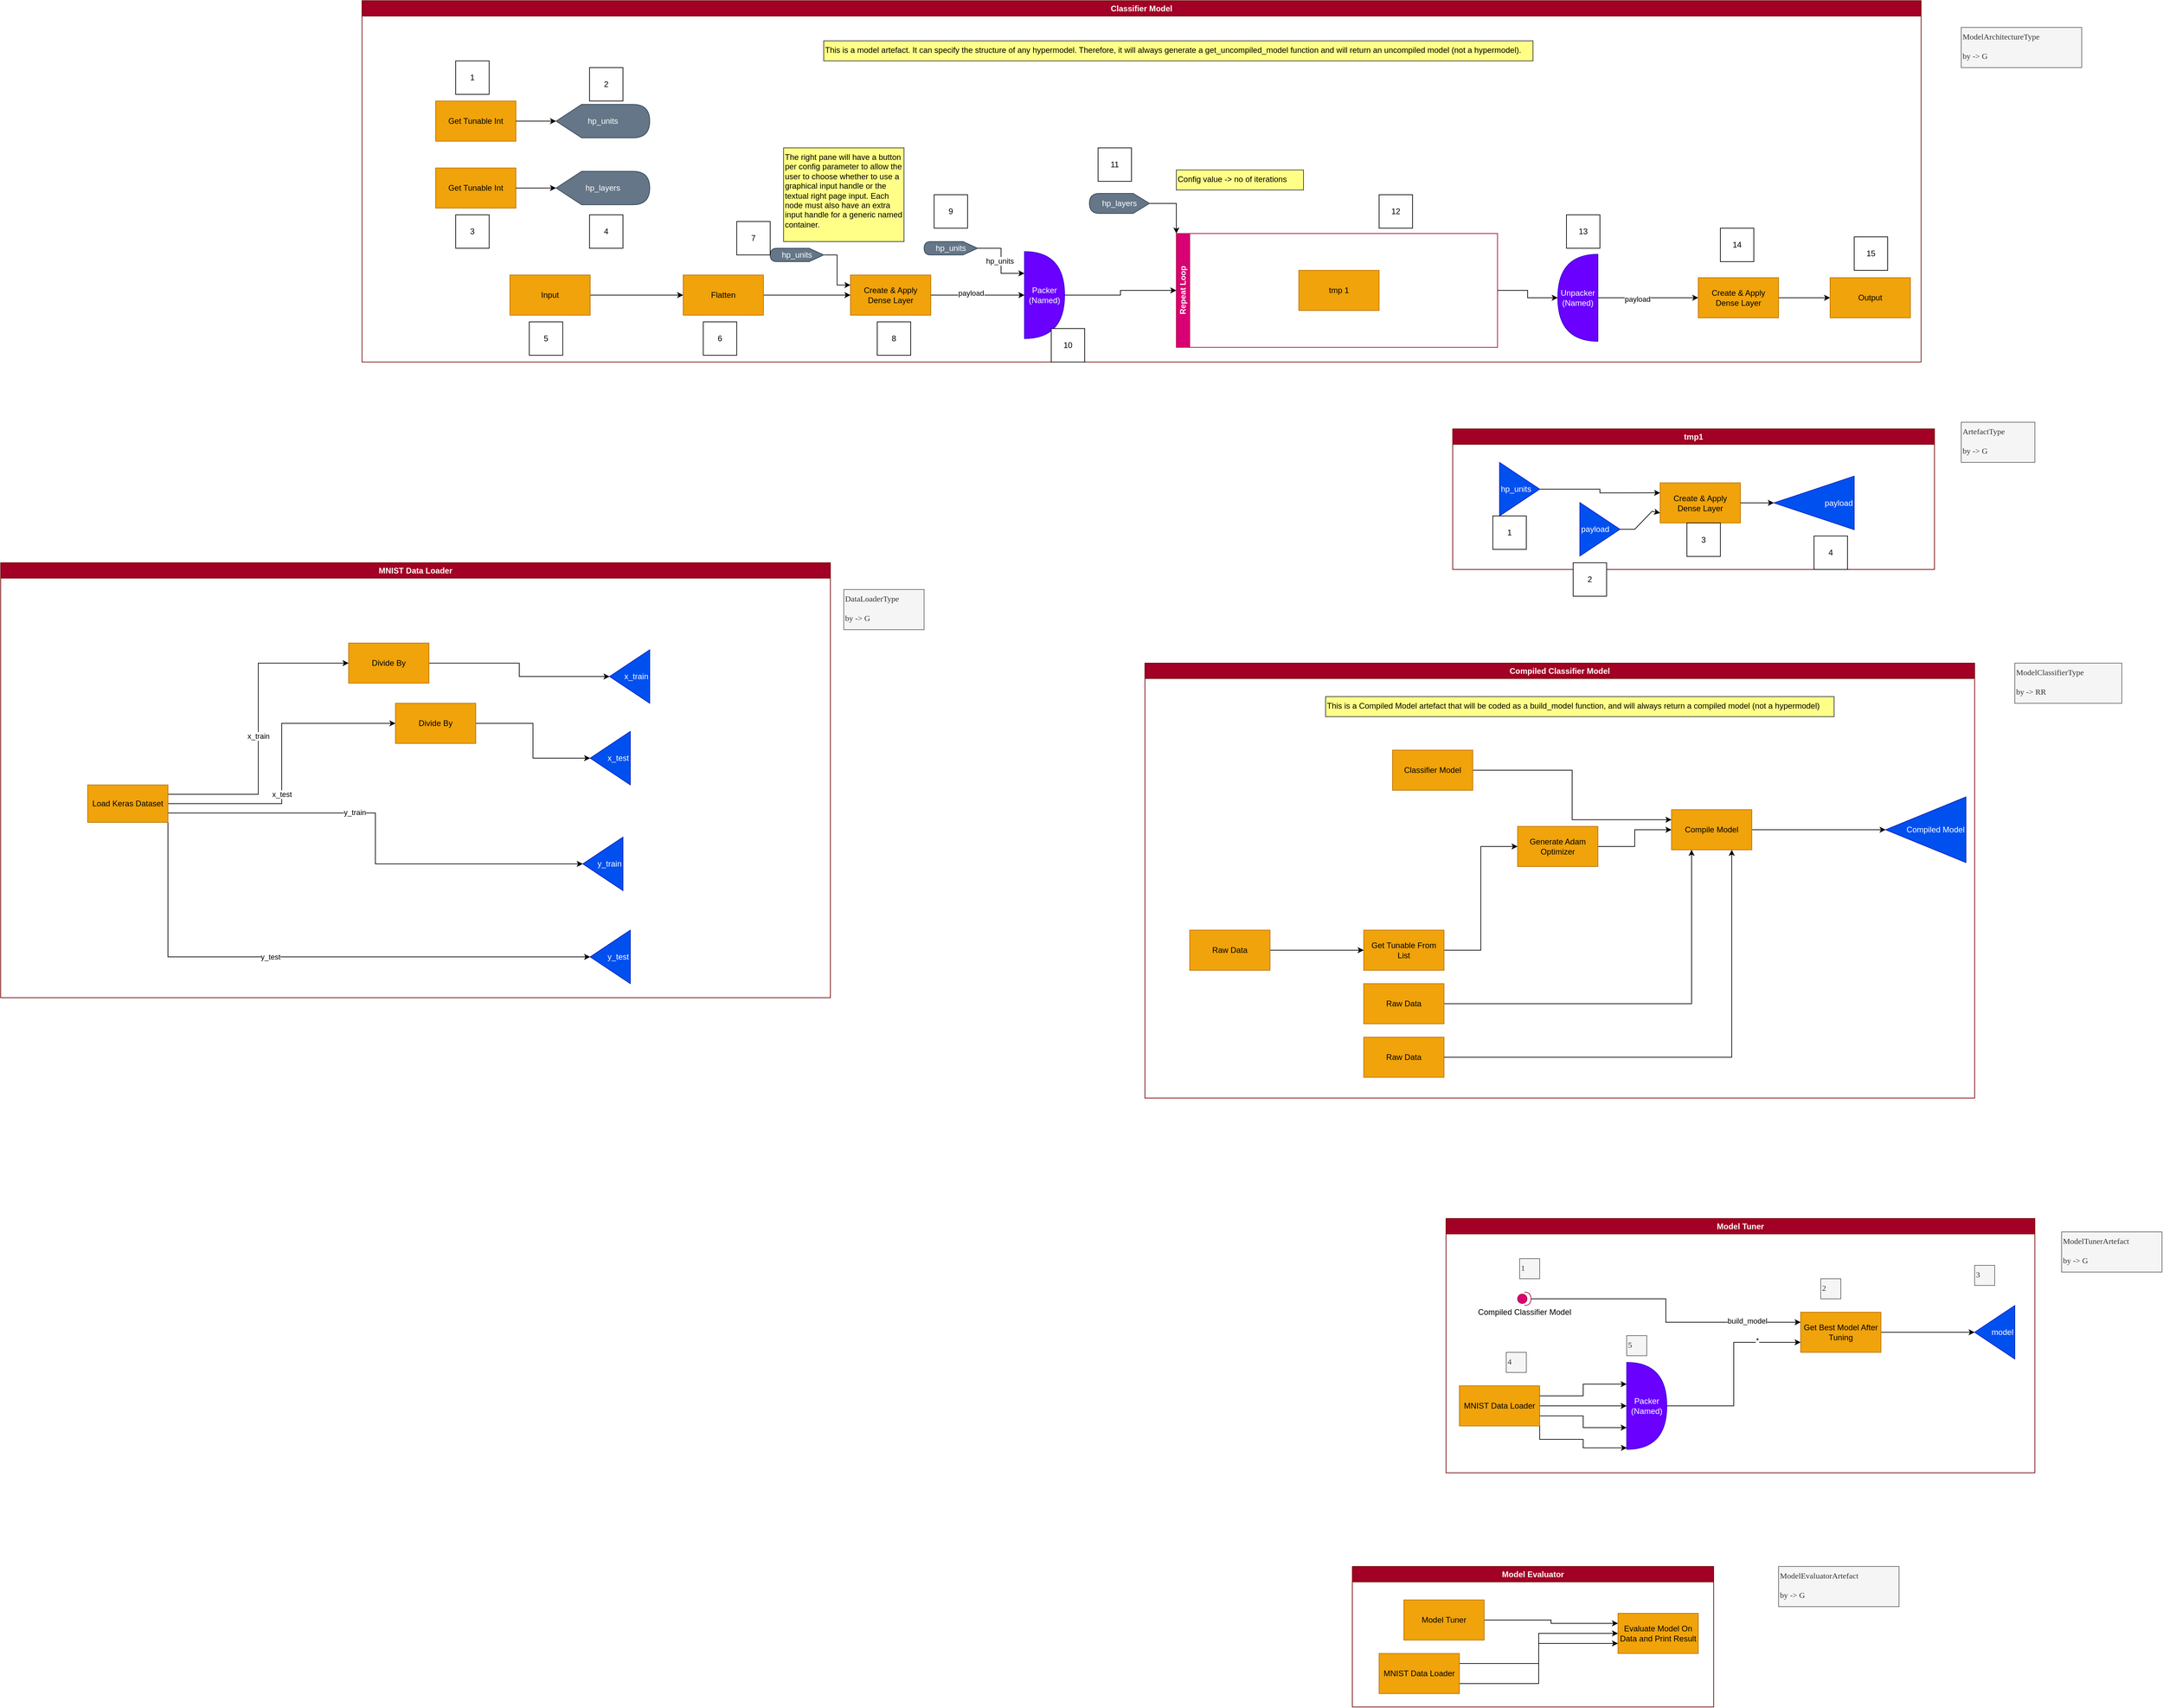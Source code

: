 <mxfile version="24.2.1" type="device">
  <diagram name="Page-1" id="CMNAbyIfZospv8cuNg1a">
    <mxGraphModel dx="2180" dy="1168" grid="1" gridSize="10" guides="1" tooltips="1" connect="1" arrows="1" fold="1" page="0" pageScale="1" pageWidth="850" pageHeight="1100" math="0" shadow="0">
      <root>
        <mxCell id="0" />
        <mxCell id="1" parent="0" />
        <mxCell id="aQniBjz_ST8hZNO2w5Fb-13" style="edgeStyle=orthogonalEdgeStyle;rounded=0;orthogonalLoop=1;jettySize=auto;html=1;exitX=1;exitY=0.5;exitDx=0;exitDy=0;entryX=0;entryY=0.5;entryDx=0;entryDy=0;" parent="1" source="aQniBjz_ST8hZNO2w5Fb-1" target="aQniBjz_ST8hZNO2w5Fb-4" edge="1">
          <mxGeometry relative="1" as="geometry" />
        </mxCell>
        <mxCell id="aQniBjz_ST8hZNO2w5Fb-1" value="Flatten" style="rounded=0;whiteSpace=wrap;html=1;fillColor=#f0a30a;fontColor=#000000;strokeColor=#BD7000;" parent="1" vertex="1">
          <mxGeometry x="30" y="200" width="120" height="60" as="geometry" />
        </mxCell>
        <mxCell id="aQniBjz_ST8hZNO2w5Fb-3" style="edgeStyle=orthogonalEdgeStyle;rounded=0;orthogonalLoop=1;jettySize=auto;html=1;exitX=1;exitY=0.5;exitDx=0;exitDy=0;entryX=0;entryY=0.5;entryDx=0;entryDy=0;" parent="1" source="E_g5zq5oNLUjieLQP0NN-1" target="aQniBjz_ST8hZNO2w5Fb-1" edge="1">
          <mxGeometry relative="1" as="geometry">
            <mxPoint x="-110" y="230" as="sourcePoint" />
          </mxGeometry>
        </mxCell>
        <mxCell id="aQniBjz_ST8hZNO2w5Fb-4" value="Create &amp;amp; Apply Dense Layer" style="rounded=0;whiteSpace=wrap;html=1;fillColor=#f0a30a;fontColor=#000000;strokeColor=#BD7000;" parent="1" vertex="1">
          <mxGeometry x="280" y="200" width="120" height="60" as="geometry" />
        </mxCell>
        <mxCell id="aQniBjz_ST8hZNO2w5Fb-6" value="Get Tunable Int" style="rounded=0;whiteSpace=wrap;html=1;fillColor=#f0a30a;fontColor=#000000;strokeColor=#BD7000;" parent="1" vertex="1">
          <mxGeometry x="-340" y="-60" width="120" height="60" as="geometry" />
        </mxCell>
        <mxCell id="aQniBjz_ST8hZNO2w5Fb-7" value="Get Tunable Int" style="rounded=0;whiteSpace=wrap;html=1;fillColor=#f0a30a;fontColor=#000000;strokeColor=#BD7000;" parent="1" vertex="1">
          <mxGeometry x="-340" y="40" width="120" height="60" as="geometry" />
        </mxCell>
        <mxCell id="aQniBjz_ST8hZNO2w5Fb-8" value="hp_units" style="shape=display;whiteSpace=wrap;html=1;fillColor=#647687;strokeColor=#314354;fontColor=#ffffff;size=0.273;" parent="1" vertex="1">
          <mxGeometry x="-160" y="-55" width="140" height="50" as="geometry" />
        </mxCell>
        <mxCell id="aQniBjz_ST8hZNO2w5Fb-9" value="hp_layers" style="shape=display;whiteSpace=wrap;html=1;fillColor=#647687;strokeColor=#314354;fontColor=#ffffff;size=0.273;" parent="1" vertex="1">
          <mxGeometry x="-160" y="45" width="140" height="50" as="geometry" />
        </mxCell>
        <mxCell id="aQniBjz_ST8hZNO2w5Fb-10" style="edgeStyle=orthogonalEdgeStyle;rounded=0;orthogonalLoop=1;jettySize=auto;html=1;exitX=1;exitY=0.5;exitDx=0;exitDy=0;entryX=0;entryY=0.5;entryDx=0;entryDy=0;entryPerimeter=0;" parent="1" source="aQniBjz_ST8hZNO2w5Fb-6" target="aQniBjz_ST8hZNO2w5Fb-8" edge="1">
          <mxGeometry relative="1" as="geometry" />
        </mxCell>
        <mxCell id="aQniBjz_ST8hZNO2w5Fb-11" style="edgeStyle=orthogonalEdgeStyle;rounded=0;orthogonalLoop=1;jettySize=auto;html=1;exitX=1;exitY=0.5;exitDx=0;exitDy=0;entryX=0;entryY=0.5;entryDx=0;entryDy=0;entryPerimeter=0;" parent="1" source="aQniBjz_ST8hZNO2w5Fb-7" target="aQniBjz_ST8hZNO2w5Fb-9" edge="1">
          <mxGeometry relative="1" as="geometry" />
        </mxCell>
        <mxCell id="aQniBjz_ST8hZNO2w5Fb-30" style="edgeStyle=orthogonalEdgeStyle;rounded=0;orthogonalLoop=1;jettySize=auto;html=1;exitX=0;exitY=0.5;exitDx=0;exitDy=0;exitPerimeter=0;entryX=0;entryY=0.25;entryDx=0;entryDy=0;" parent="1" source="aQniBjz_ST8hZNO2w5Fb-23" target="aQniBjz_ST8hZNO2w5Fb-4" edge="1">
          <mxGeometry relative="1" as="geometry" />
        </mxCell>
        <mxCell id="aQniBjz_ST8hZNO2w5Fb-23" value="hp_units" style="shape=display;whiteSpace=wrap;html=1;fillColor=#647687;strokeColor=#314354;fontColor=#ffffff;size=0.273;direction=west;" parent="1" vertex="1">
          <mxGeometry x="160" y="160" width="80" height="20" as="geometry" />
        </mxCell>
        <mxCell id="aQniBjz_ST8hZNO2w5Fb-33" value="Repeat Loop" style="swimlane;html=1;startSize=20;horizontal=0;childLayout=flowLayout;flowOrientation=west;resizable=1;interRankCellSpacing=50;containerType=tree;fontSize=12;container=1;autosize=0;fillColor=#d80073;fontColor=#ffffff;strokeColor=#A50040;" parent="1" vertex="1">
          <mxGeometry x="767" y="138" width="480" height="170" as="geometry" />
        </mxCell>
        <mxCell id="aQniBjz_ST8hZNO2w5Fb-35" style="edgeStyle=orthogonalEdgeStyle;rounded=0;orthogonalLoop=1;jettySize=auto;html=1;exitX=0;exitY=0.5;exitDx=0;exitDy=0;exitPerimeter=0;entryX=0;entryY=0;entryDx=0;entryDy=0;" parent="1" source="aQniBjz_ST8hZNO2w5Fb-34" target="aQniBjz_ST8hZNO2w5Fb-33" edge="1">
          <mxGeometry relative="1" as="geometry" />
        </mxCell>
        <mxCell id="aQniBjz_ST8hZNO2w5Fb-34" value="hp_layers" style="shape=display;whiteSpace=wrap;html=1;fillColor=#647687;strokeColor=#314354;fontColor=#ffffff;size=0.273;direction=west;" parent="1" vertex="1">
          <mxGeometry x="637" y="78" width="90" height="30" as="geometry" />
        </mxCell>
        <mxCell id="aQniBjz_ST8hZNO2w5Fb-40" style="edgeStyle=orthogonalEdgeStyle;rounded=0;orthogonalLoop=1;jettySize=auto;html=1;exitX=1;exitY=0.5;exitDx=0;exitDy=0;exitPerimeter=0;entryX=0;entryY=0.5;entryDx=0;entryDy=0;" parent="1" source="aQniBjz_ST8hZNO2w5Fb-39" target="aQniBjz_ST8hZNO2w5Fb-33" edge="1">
          <mxGeometry relative="1" as="geometry" />
        </mxCell>
        <mxCell id="aQniBjz_ST8hZNO2w5Fb-39" value="Packer&lt;br&gt;(Named)" style="shape=or;whiteSpace=wrap;html=1;fillColor=#6a00ff;fontColor=#ffffff;strokeColor=#3700CC;" parent="1" vertex="1">
          <mxGeometry x="540" y="165" width="60" height="130" as="geometry" />
        </mxCell>
        <mxCell id="aQniBjz_ST8hZNO2w5Fb-41" style="edgeStyle=orthogonalEdgeStyle;rounded=0;orthogonalLoop=1;jettySize=auto;html=1;exitX=1;exitY=0.5;exitDx=0;exitDy=0;entryX=0;entryY=0.5;entryDx=0;entryDy=0;entryPerimeter=0;" parent="1" source="aQniBjz_ST8hZNO2w5Fb-4" target="aQniBjz_ST8hZNO2w5Fb-39" edge="1">
          <mxGeometry relative="1" as="geometry" />
        </mxCell>
        <mxCell id="aQniBjz_ST8hZNO2w5Fb-42" value="payload" style="edgeLabel;html=1;align=center;verticalAlign=middle;resizable=0;points=[];" parent="aQniBjz_ST8hZNO2w5Fb-41" vertex="1" connectable="0">
          <mxGeometry x="-0.149" y="3" relative="1" as="geometry">
            <mxPoint as="offset" />
          </mxGeometry>
        </mxCell>
        <mxCell id="aQniBjz_ST8hZNO2w5Fb-52" style="edgeStyle=orthogonalEdgeStyle;rounded=0;orthogonalLoop=1;jettySize=auto;html=1;exitX=0;exitY=0.5;exitDx=0;exitDy=0;exitPerimeter=0;entryX=0;entryY=0.5;entryDx=0;entryDy=0;" parent="1" source="aQniBjz_ST8hZNO2w5Fb-50" target="aQniBjz_ST8hZNO2w5Fb-57" edge="1">
          <mxGeometry relative="1" as="geometry">
            <mxPoint x="1517" y="233.909" as="targetPoint" />
          </mxGeometry>
        </mxCell>
        <mxCell id="aQniBjz_ST8hZNO2w5Fb-53" value="payload" style="edgeLabel;html=1;align=center;verticalAlign=middle;resizable=0;points=[];" parent="aQniBjz_ST8hZNO2w5Fb-52" vertex="1" connectable="0">
          <mxGeometry x="-0.216" y="-2" relative="1" as="geometry">
            <mxPoint as="offset" />
          </mxGeometry>
        </mxCell>
        <mxCell id="aQniBjz_ST8hZNO2w5Fb-50" value="Unpacker&lt;br&gt;(Named)" style="shape=or;whiteSpace=wrap;html=1;fillColor=#6a00ff;fontColor=#ffffff;strokeColor=#3700CC;direction=west;" parent="1" vertex="1">
          <mxGeometry x="1337" y="169" width="60" height="130" as="geometry" />
        </mxCell>
        <mxCell id="aQniBjz_ST8hZNO2w5Fb-51" style="edgeStyle=orthogonalEdgeStyle;rounded=0;orthogonalLoop=1;jettySize=auto;html=1;exitX=1;exitY=0.5;exitDx=0;exitDy=0;entryX=1;entryY=0.5;entryDx=0;entryDy=0;entryPerimeter=0;" parent="1" source="aQniBjz_ST8hZNO2w5Fb-33" target="aQniBjz_ST8hZNO2w5Fb-50" edge="1">
          <mxGeometry relative="1" as="geometry" />
        </mxCell>
        <mxCell id="aQniBjz_ST8hZNO2w5Fb-54" value="Config value -&amp;gt; no of iterations" style="text;html=1;strokeColor=#36393d;fillColor=#ffff88;align=left;verticalAlign=top;whiteSpace=wrap;rounded=0;fixedWidth=0;autosize=1;" parent="1" vertex="1">
          <mxGeometry x="767" y="43" width="190" height="30" as="geometry" />
        </mxCell>
        <mxCell id="aQniBjz_ST8hZNO2w5Fb-59" style="edgeStyle=orthogonalEdgeStyle;rounded=0;orthogonalLoop=1;jettySize=auto;html=1;exitX=1;exitY=0.5;exitDx=0;exitDy=0;entryX=0;entryY=0.5;entryDx=0;entryDy=0;" parent="1" source="aQniBjz_ST8hZNO2w5Fb-57" target="E_g5zq5oNLUjieLQP0NN-4" edge="1">
          <mxGeometry relative="1" as="geometry">
            <mxPoint x="1737" y="234" as="targetPoint" />
          </mxGeometry>
        </mxCell>
        <mxCell id="aQniBjz_ST8hZNO2w5Fb-57" value="Create &amp;amp; Apply Dense Layer" style="rounded=0;whiteSpace=wrap;html=1;fillColor=#f0a30a;fontColor=#000000;strokeColor=#BD7000;" parent="1" vertex="1">
          <mxGeometry x="1547" y="204" width="120" height="60" as="geometry" />
        </mxCell>
        <mxCell id="aQniBjz_ST8hZNO2w5Fb-81" style="edgeStyle=orthogonalEdgeStyle;rounded=0;orthogonalLoop=1;jettySize=auto;html=1;exitX=1;exitY=0.5;exitDx=0;exitDy=0;entryX=1;entryY=0.5;entryDx=0;entryDy=0;" parent="1" source="aQniBjz_ST8hZNO2w5Fb-68" target="aQniBjz_ST8hZNO2w5Fb-83" edge="1">
          <mxGeometry relative="1" as="geometry">
            <mxPoint x="1767" y="1029.286" as="targetPoint" />
          </mxGeometry>
        </mxCell>
        <mxCell id="aQniBjz_ST8hZNO2w5Fb-68" value="Compile Model" style="rounded=0;whiteSpace=wrap;html=1;fillColor=#f0a30a;fontColor=#000000;strokeColor=#BD7000;" parent="1" vertex="1">
          <mxGeometry x="1507" y="999" width="120" height="60" as="geometry" />
        </mxCell>
        <mxCell id="aQniBjz_ST8hZNO2w5Fb-71" style="edgeStyle=orthogonalEdgeStyle;rounded=0;orthogonalLoop=1;jettySize=auto;html=1;exitX=1;exitY=0.5;exitDx=0;exitDy=0;entryX=0;entryY=0.5;entryDx=0;entryDy=0;" parent="1" source="aQniBjz_ST8hZNO2w5Fb-70" target="aQniBjz_ST8hZNO2w5Fb-68" edge="1">
          <mxGeometry relative="1" as="geometry" />
        </mxCell>
        <mxCell id="aQniBjz_ST8hZNO2w5Fb-70" value="Generate Adam Optimizer" style="rounded=0;whiteSpace=wrap;html=1;fillColor=#f0a30a;fontColor=#000000;strokeColor=#BD7000;" parent="1" vertex="1">
          <mxGeometry x="1277" y="1024" width="120" height="60" as="geometry" />
        </mxCell>
        <mxCell id="aQniBjz_ST8hZNO2w5Fb-75" style="edgeStyle=orthogonalEdgeStyle;rounded=0;orthogonalLoop=1;jettySize=auto;html=1;exitX=1;exitY=0.5;exitDx=0;exitDy=0;entryX=0;entryY=0.5;entryDx=0;entryDy=0;" parent="1" source="aQniBjz_ST8hZNO2w5Fb-72" target="aQniBjz_ST8hZNO2w5Fb-70" edge="1">
          <mxGeometry relative="1" as="geometry" />
        </mxCell>
        <mxCell id="aQniBjz_ST8hZNO2w5Fb-72" value="Get Tunable From List" style="rounded=0;whiteSpace=wrap;html=1;fillColor=#f0a30a;fontColor=#000000;strokeColor=#BD7000;" parent="1" vertex="1">
          <mxGeometry x="1047" y="1179" width="120" height="60" as="geometry" />
        </mxCell>
        <mxCell id="aQniBjz_ST8hZNO2w5Fb-73" style="edgeStyle=orthogonalEdgeStyle;rounded=0;orthogonalLoop=1;jettySize=auto;html=1;exitX=1;exitY=0.5;exitDx=0;exitDy=0;entryX=0;entryY=0.5;entryDx=0;entryDy=0;" parent="1" source="aQniBjz_ST8hZNO2w5Fb-74" target="aQniBjz_ST8hZNO2w5Fb-72" edge="1">
          <mxGeometry relative="1" as="geometry" />
        </mxCell>
        <mxCell id="aQniBjz_ST8hZNO2w5Fb-74" value="Raw Data" style="rounded=0;whiteSpace=wrap;html=1;fillColor=#f0a30a;fontColor=#000000;strokeColor=#BD7000;" parent="1" vertex="1">
          <mxGeometry x="787" y="1179" width="120" height="60" as="geometry" />
        </mxCell>
        <mxCell id="aQniBjz_ST8hZNO2w5Fb-77" value="Raw Data" style="rounded=0;whiteSpace=wrap;html=1;fillColor=#f0a30a;fontColor=#000000;strokeColor=#BD7000;" parent="1" vertex="1">
          <mxGeometry x="1047" y="1339" width="120" height="60" as="geometry" />
        </mxCell>
        <mxCell id="aQniBjz_ST8hZNO2w5Fb-79" style="edgeStyle=orthogonalEdgeStyle;rounded=0;orthogonalLoop=1;jettySize=auto;html=1;exitX=1;exitY=0.5;exitDx=0;exitDy=0;entryX=0.25;entryY=1;entryDx=0;entryDy=0;" parent="1" source="aQniBjz_ST8hZNO2w5Fb-78" target="aQniBjz_ST8hZNO2w5Fb-68" edge="1">
          <mxGeometry relative="1" as="geometry" />
        </mxCell>
        <mxCell id="aQniBjz_ST8hZNO2w5Fb-78" value="Raw Data" style="rounded=0;whiteSpace=wrap;html=1;fillColor=#f0a30a;fontColor=#000000;strokeColor=#BD7000;" parent="1" vertex="1">
          <mxGeometry x="1047" y="1259" width="120" height="60" as="geometry" />
        </mxCell>
        <mxCell id="aQniBjz_ST8hZNO2w5Fb-80" style="edgeStyle=orthogonalEdgeStyle;rounded=0;orthogonalLoop=1;jettySize=auto;html=1;exitX=1;exitY=0.5;exitDx=0;exitDy=0;entryX=0.75;entryY=1;entryDx=0;entryDy=0;" parent="1" source="aQniBjz_ST8hZNO2w5Fb-77" target="aQniBjz_ST8hZNO2w5Fb-68" edge="1">
          <mxGeometry relative="1" as="geometry" />
        </mxCell>
        <mxCell id="aQniBjz_ST8hZNO2w5Fb-83" value="Compiled Model" style="triangle;whiteSpace=wrap;html=1;direction=west;align=right;fillColor=#0050ef;fontColor=#ffffff;strokeColor=#001DBC;" parent="1" vertex="1">
          <mxGeometry x="1827" y="980" width="120" height="98" as="geometry" />
        </mxCell>
        <mxCell id="aQniBjz_ST8hZNO2w5Fb-84" value="This is a model artefact. It can specify the structure of any hypermodel. Therefore, it will always generate a get_uncompiled_model function and will return an uncompiled model (not a hypermodel)." style="text;html=1;strokeColor=#36393d;fillColor=#ffff88;align=left;verticalAlign=top;whiteSpace=wrap;rounded=0;fixedWidth=0;autosize=1;" parent="1" vertex="1">
          <mxGeometry x="240" y="-150" width="1060" height="30" as="geometry" />
        </mxCell>
        <mxCell id="aQniBjz_ST8hZNO2w5Fb-86" value="Classifier Model" style="swimlane;whiteSpace=wrap;html=1;fillColor=#a20025;fontColor=#ffffff;strokeColor=#6F0000;" parent="1" vertex="1">
          <mxGeometry x="-450" y="-210" width="2330" height="540" as="geometry" />
        </mxCell>
        <mxCell id="aQniBjz_ST8hZNO2w5Fb-32" value="The right pane will have a button per config parameter to allow the user to choose whether to use a graphical input handle or the textual right page input. Each node must also have an extra input handle for a generic named container." style="text;html=1;strokeColor=#36393d;fillColor=#ffff88;align=left;verticalAlign=top;whiteSpace=wrap;rounded=0;fixedWidth=0;autosize=1;" parent="aQniBjz_ST8hZNO2w5Fb-86" vertex="1">
          <mxGeometry x="630" y="220" width="180" height="140" as="geometry" />
        </mxCell>
        <mxCell id="RfQ2KDcIAmVJ6Iuo9yVN-13" value="hp_units" style="shape=display;whiteSpace=wrap;html=1;fillColor=#647687;strokeColor=#314354;fontColor=#ffffff;size=0.273;direction=west;" parent="aQniBjz_ST8hZNO2w5Fb-86" vertex="1">
          <mxGeometry x="840" y="360" width="80" height="20" as="geometry" />
        </mxCell>
        <mxCell id="RfQ2KDcIAmVJ6Iuo9yVN-23" value="tmp 1" style="rounded=0;whiteSpace=wrap;html=1;fillColor=#f0a30a;fontColor=#000000;strokeColor=#BD7000;" parent="aQniBjz_ST8hZNO2w5Fb-86" vertex="1">
          <mxGeometry x="1400" y="403" width="120" height="60" as="geometry" />
        </mxCell>
        <mxCell id="HQ9MKkPRJw0fisCcYmme-1" value="1" style="rounded=0;whiteSpace=wrap;html=1;" vertex="1" parent="aQniBjz_ST8hZNO2w5Fb-86">
          <mxGeometry x="140" y="90" width="50" height="50" as="geometry" />
        </mxCell>
        <mxCell id="HQ9MKkPRJw0fisCcYmme-2" value="2" style="rounded=0;whiteSpace=wrap;html=1;" vertex="1" parent="aQniBjz_ST8hZNO2w5Fb-86">
          <mxGeometry x="340" y="100" width="50" height="50" as="geometry" />
        </mxCell>
        <mxCell id="HQ9MKkPRJw0fisCcYmme-10" value="3" style="rounded=0;whiteSpace=wrap;html=1;" vertex="1" parent="aQniBjz_ST8hZNO2w5Fb-86">
          <mxGeometry x="140" y="320" width="50" height="50" as="geometry" />
        </mxCell>
        <mxCell id="HQ9MKkPRJw0fisCcYmme-9" value="4" style="rounded=0;whiteSpace=wrap;html=1;" vertex="1" parent="aQniBjz_ST8hZNO2w5Fb-86">
          <mxGeometry x="340" y="320" width="50" height="50" as="geometry" />
        </mxCell>
        <mxCell id="HQ9MKkPRJw0fisCcYmme-8" value="5" style="rounded=0;whiteSpace=wrap;html=1;" vertex="1" parent="aQniBjz_ST8hZNO2w5Fb-86">
          <mxGeometry x="250" y="480" width="50" height="50" as="geometry" />
        </mxCell>
        <mxCell id="HQ9MKkPRJw0fisCcYmme-7" value="6" style="rounded=0;whiteSpace=wrap;html=1;" vertex="1" parent="aQniBjz_ST8hZNO2w5Fb-86">
          <mxGeometry x="510" y="480" width="50" height="50" as="geometry" />
        </mxCell>
        <mxCell id="HQ9MKkPRJw0fisCcYmme-6" value="8" style="rounded=0;whiteSpace=wrap;html=1;" vertex="1" parent="aQniBjz_ST8hZNO2w5Fb-86">
          <mxGeometry x="770" y="480" width="50" height="50" as="geometry" />
        </mxCell>
        <mxCell id="HQ9MKkPRJw0fisCcYmme-5" value="7" style="rounded=0;whiteSpace=wrap;html=1;" vertex="1" parent="aQniBjz_ST8hZNO2w5Fb-86">
          <mxGeometry x="560" y="330" width="50" height="50" as="geometry" />
        </mxCell>
        <mxCell id="HQ9MKkPRJw0fisCcYmme-4" value="10" style="rounded=0;whiteSpace=wrap;html=1;" vertex="1" parent="aQniBjz_ST8hZNO2w5Fb-86">
          <mxGeometry x="1030" y="490" width="50" height="50" as="geometry" />
        </mxCell>
        <mxCell id="HQ9MKkPRJw0fisCcYmme-3" value="9" style="rounded=0;whiteSpace=wrap;html=1;" vertex="1" parent="aQniBjz_ST8hZNO2w5Fb-86">
          <mxGeometry x="855" y="290" width="50" height="50" as="geometry" />
        </mxCell>
        <mxCell id="HQ9MKkPRJw0fisCcYmme-14" value="11" style="rounded=0;whiteSpace=wrap;html=1;" vertex="1" parent="aQniBjz_ST8hZNO2w5Fb-86">
          <mxGeometry x="1100" y="220" width="50" height="50" as="geometry" />
        </mxCell>
        <mxCell id="HQ9MKkPRJw0fisCcYmme-13" value="12" style="rounded=0;whiteSpace=wrap;html=1;" vertex="1" parent="aQniBjz_ST8hZNO2w5Fb-86">
          <mxGeometry x="1520" y="290" width="50" height="50" as="geometry" />
        </mxCell>
        <mxCell id="HQ9MKkPRJw0fisCcYmme-12" value="13" style="rounded=0;whiteSpace=wrap;html=1;" vertex="1" parent="aQniBjz_ST8hZNO2w5Fb-86">
          <mxGeometry x="1800" y="320" width="50" height="50" as="geometry" />
        </mxCell>
        <mxCell id="HQ9MKkPRJw0fisCcYmme-15" value="14" style="rounded=0;whiteSpace=wrap;html=1;" vertex="1" parent="aQniBjz_ST8hZNO2w5Fb-86">
          <mxGeometry x="2030" y="340" width="50" height="50" as="geometry" />
        </mxCell>
        <mxCell id="HQ9MKkPRJw0fisCcYmme-16" value="15" style="rounded=0;whiteSpace=wrap;html=1;" vertex="1" parent="aQniBjz_ST8hZNO2w5Fb-86">
          <mxGeometry x="2230" y="353" width="50" height="50" as="geometry" />
        </mxCell>
        <mxCell id="aQniBjz_ST8hZNO2w5Fb-89" style="edgeStyle=orthogonalEdgeStyle;rounded=0;orthogonalLoop=1;jettySize=auto;html=1;exitX=1;exitY=0.5;exitDx=0;exitDy=0;entryX=0;entryY=0.25;entryDx=0;entryDy=0;" parent="1" source="aQniBjz_ST8hZNO2w5Fb-88" target="aQniBjz_ST8hZNO2w5Fb-68" edge="1">
          <mxGeometry relative="1" as="geometry" />
        </mxCell>
        <mxCell id="aQniBjz_ST8hZNO2w5Fb-88" value="Classifier Model" style="rounded=0;whiteSpace=wrap;html=1;fillColor=#f0a30a;fontColor=#000000;strokeColor=#BD7000;" parent="1" vertex="1">
          <mxGeometry x="1090" y="910" width="120" height="60" as="geometry" />
        </mxCell>
        <mxCell id="aQniBjz_ST8hZNO2w5Fb-90" value="Compiled Classifier Model" style="swimlane;whiteSpace=wrap;html=1;fillColor=#a20025;fontColor=#ffffff;strokeColor=#6F0000;" parent="1" vertex="1">
          <mxGeometry x="720" y="780" width="1240" height="650" as="geometry" />
        </mxCell>
        <mxCell id="aQniBjz_ST8hZNO2w5Fb-91" value="This is a Compiled Model artefact that will be coded as a build_model function, and will always return a compiled model (not a hypermodel)" style="text;html=1;strokeColor=#36393d;fillColor=#ffff88;align=left;verticalAlign=top;whiteSpace=wrap;rounded=0;fixedWidth=0;autosize=1;" parent="1" vertex="1">
          <mxGeometry x="990" y="830" width="760" height="30" as="geometry" />
        </mxCell>
        <mxCell id="E_g5zq5oNLUjieLQP0NN-1" value="Input" style="rounded=0;whiteSpace=wrap;html=1;fillColor=#f0a30a;fontColor=#000000;strokeColor=#BD7000;" parent="1" vertex="1">
          <mxGeometry x="-229" y="200" width="120" height="60" as="geometry" />
        </mxCell>
        <mxCell id="E_g5zq5oNLUjieLQP0NN-4" value="Output" style="rounded=0;whiteSpace=wrap;html=1;fillColor=#f0a30a;fontColor=#000000;strokeColor=#BD7000;" parent="1" vertex="1">
          <mxGeometry x="1744" y="204" width="120" height="60" as="geometry" />
        </mxCell>
        <mxCell id="E_g5zq5oNLUjieLQP0NN-7" style="edgeStyle=orthogonalEdgeStyle;rounded=0;orthogonalLoop=1;jettySize=auto;html=1;exitX=1;exitY=0.25;exitDx=0;exitDy=0;entryX=0;entryY=0.5;entryDx=0;entryDy=0;" parent="1" source="E_g5zq5oNLUjieLQP0NN-6" target="E_g5zq5oNLUjieLQP0NN-16" edge="1">
          <mxGeometry relative="1" as="geometry">
            <mxPoint x="-510" y="977.923" as="targetPoint" />
          </mxGeometry>
        </mxCell>
        <mxCell id="E_g5zq5oNLUjieLQP0NN-12" value="x_train" style="edgeLabel;html=1;align=center;verticalAlign=middle;resizable=0;points=[];" parent="E_g5zq5oNLUjieLQP0NN-7" vertex="1" connectable="0">
          <mxGeometry x="-0.048" relative="1" as="geometry">
            <mxPoint as="offset" />
          </mxGeometry>
        </mxCell>
        <mxCell id="E_g5zq5oNLUjieLQP0NN-8" style="edgeStyle=orthogonalEdgeStyle;rounded=0;orthogonalLoop=1;jettySize=auto;html=1;exitX=1;exitY=0.5;exitDx=0;exitDy=0;entryX=0;entryY=0.5;entryDx=0;entryDy=0;" parent="1" source="E_g5zq5oNLUjieLQP0NN-6" target="E_g5zq5oNLUjieLQP0NN-17" edge="1">
          <mxGeometry relative="1" as="geometry">
            <mxPoint x="-510" y="992.154" as="targetPoint" />
          </mxGeometry>
        </mxCell>
        <mxCell id="E_g5zq5oNLUjieLQP0NN-13" value="x_test" style="edgeLabel;html=1;align=center;verticalAlign=middle;resizable=0;points=[];" parent="E_g5zq5oNLUjieLQP0NN-8" vertex="1" connectable="0">
          <mxGeometry x="-0.201" relative="1" as="geometry">
            <mxPoint as="offset" />
          </mxGeometry>
        </mxCell>
        <mxCell id="E_g5zq5oNLUjieLQP0NN-9" style="edgeStyle=orthogonalEdgeStyle;rounded=0;orthogonalLoop=1;jettySize=auto;html=1;exitX=1;exitY=0.75;exitDx=0;exitDy=0;entryX=1;entryY=0.5;entryDx=0;entryDy=0;" parent="1" source="E_g5zq5oNLUjieLQP0NN-6" target="E_g5zq5oNLUjieLQP0NN-20" edge="1">
          <mxGeometry relative="1" as="geometry">
            <mxPoint x="-510" y="1006" as="targetPoint" />
          </mxGeometry>
        </mxCell>
        <mxCell id="E_g5zq5oNLUjieLQP0NN-14" value="y_train" style="edgeLabel;html=1;align=center;verticalAlign=middle;resizable=0;points=[];" parent="E_g5zq5oNLUjieLQP0NN-9" vertex="1" connectable="0">
          <mxGeometry x="-0.199" y="1" relative="1" as="geometry">
            <mxPoint as="offset" />
          </mxGeometry>
        </mxCell>
        <mxCell id="E_g5zq5oNLUjieLQP0NN-11" style="edgeStyle=orthogonalEdgeStyle;rounded=0;orthogonalLoop=1;jettySize=auto;html=1;exitX=1;exitY=1;exitDx=0;exitDy=0;entryX=1;entryY=0.5;entryDx=0;entryDy=0;" parent="1" source="E_g5zq5oNLUjieLQP0NN-6" target="E_g5zq5oNLUjieLQP0NN-21" edge="1">
          <mxGeometry relative="1" as="geometry">
            <mxPoint x="-510" y="1020" as="targetPoint" />
          </mxGeometry>
        </mxCell>
        <mxCell id="E_g5zq5oNLUjieLQP0NN-15" value="y_test" style="edgeLabel;html=1;align=center;verticalAlign=middle;resizable=0;points=[];" parent="E_g5zq5oNLUjieLQP0NN-11" vertex="1" connectable="0">
          <mxGeometry x="-0.15" relative="1" as="geometry">
            <mxPoint as="offset" />
          </mxGeometry>
        </mxCell>
        <mxCell id="E_g5zq5oNLUjieLQP0NN-6" value="Load Keras Dataset" style="rounded=0;whiteSpace=wrap;html=1;fillColor=#f0a30a;fontColor=#000000;strokeColor=#BD7000;" parent="1" vertex="1">
          <mxGeometry x="-860" y="962" width="120" height="56" as="geometry" />
        </mxCell>
        <mxCell id="E_g5zq5oNLUjieLQP0NN-22" style="edgeStyle=orthogonalEdgeStyle;rounded=0;orthogonalLoop=1;jettySize=auto;html=1;exitX=1;exitY=0.5;exitDx=0;exitDy=0;entryX=1;entryY=0.5;entryDx=0;entryDy=0;" parent="1" source="E_g5zq5oNLUjieLQP0NN-16" target="E_g5zq5oNLUjieLQP0NN-18" edge="1">
          <mxGeometry relative="1" as="geometry" />
        </mxCell>
        <mxCell id="E_g5zq5oNLUjieLQP0NN-16" value="Divide By" style="rounded=0;whiteSpace=wrap;html=1;fillColor=#f0a30a;fontColor=#000000;strokeColor=#BD7000;" parent="1" vertex="1">
          <mxGeometry x="-470" y="750" width="120" height="60" as="geometry" />
        </mxCell>
        <mxCell id="E_g5zq5oNLUjieLQP0NN-23" style="edgeStyle=orthogonalEdgeStyle;rounded=0;orthogonalLoop=1;jettySize=auto;html=1;exitX=1;exitY=0.5;exitDx=0;exitDy=0;entryX=1;entryY=0.5;entryDx=0;entryDy=0;" parent="1" source="E_g5zq5oNLUjieLQP0NN-17" target="E_g5zq5oNLUjieLQP0NN-19" edge="1">
          <mxGeometry relative="1" as="geometry" />
        </mxCell>
        <mxCell id="E_g5zq5oNLUjieLQP0NN-17" value="Divide By" style="rounded=0;whiteSpace=wrap;html=1;fillColor=#f0a30a;fontColor=#000000;strokeColor=#BD7000;" parent="1" vertex="1">
          <mxGeometry x="-400" y="840" width="120" height="60" as="geometry" />
        </mxCell>
        <mxCell id="E_g5zq5oNLUjieLQP0NN-18" value="x_train" style="triangle;whiteSpace=wrap;html=1;direction=west;align=right;fillColor=#0050ef;fontColor=#ffffff;strokeColor=#001DBC;" parent="1" vertex="1">
          <mxGeometry x="-80" y="760" width="60" height="80" as="geometry" />
        </mxCell>
        <mxCell id="E_g5zq5oNLUjieLQP0NN-19" value="x_test" style="triangle;whiteSpace=wrap;html=1;direction=west;align=right;fillColor=#0050ef;fontColor=#ffffff;strokeColor=#001DBC;" parent="1" vertex="1">
          <mxGeometry x="-109" y="882" width="60" height="80" as="geometry" />
        </mxCell>
        <mxCell id="E_g5zq5oNLUjieLQP0NN-20" value="y_train" style="triangle;whiteSpace=wrap;html=1;direction=west;align=right;fillColor=#0050ef;fontColor=#ffffff;strokeColor=#001DBC;" parent="1" vertex="1">
          <mxGeometry x="-120" y="1040" width="60" height="80" as="geometry" />
        </mxCell>
        <mxCell id="E_g5zq5oNLUjieLQP0NN-21" value="y_test" style="triangle;whiteSpace=wrap;html=1;direction=west;align=right;fillColor=#0050ef;fontColor=#ffffff;strokeColor=#001DBC;" parent="1" vertex="1">
          <mxGeometry x="-109" y="1179" width="60" height="80" as="geometry" />
        </mxCell>
        <mxCell id="E_g5zq5oNLUjieLQP0NN-25" value="MNIST Data Loader" style="swimlane;whiteSpace=wrap;html=1;fillColor=#a20025;fontColor=#ffffff;strokeColor=#6F0000;" parent="1" vertex="1">
          <mxGeometry x="-990" y="630" width="1240" height="650" as="geometry" />
        </mxCell>
        <mxCell id="E_g5zq5oNLUjieLQP0NN-41" style="edgeStyle=orthogonalEdgeStyle;rounded=0;orthogonalLoop=1;jettySize=auto;html=1;exitX=1;exitY=0.5;exitDx=0;exitDy=0;entryX=1;entryY=0.5;entryDx=0;entryDy=0;" parent="1" source="E_g5zq5oNLUjieLQP0NN-26" target="E_g5zq5oNLUjieLQP0NN-40" edge="1">
          <mxGeometry relative="1" as="geometry" />
        </mxCell>
        <mxCell id="E_g5zq5oNLUjieLQP0NN-26" value="Get Best Model After Tuning" style="rounded=0;whiteSpace=wrap;html=1;fillColor=#f0a30a;fontColor=#000000;strokeColor=#BD7000;" parent="1" vertex="1">
          <mxGeometry x="1700" y="1750" width="120" height="60" as="geometry" />
        </mxCell>
        <mxCell id="E_g5zq5oNLUjieLQP0NN-32" style="edgeStyle=orthogonalEdgeStyle;rounded=0;orthogonalLoop=1;jettySize=auto;html=1;exitX=1;exitY=0.5;exitDx=0;exitDy=0;exitPerimeter=0;entryX=0;entryY=0.25;entryDx=0;entryDy=0;" parent="1" source="E_g5zq5oNLUjieLQP0NN-27" target="E_g5zq5oNLUjieLQP0NN-26" edge="1">
          <mxGeometry relative="1" as="geometry" />
        </mxCell>
        <mxCell id="E_g5zq5oNLUjieLQP0NN-39" value="build_model" style="edgeLabel;html=1;align=center;verticalAlign=middle;resizable=0;points=[];" parent="E_g5zq5oNLUjieLQP0NN-32" vertex="1" connectable="0">
          <mxGeometry x="0.633" y="2" relative="1" as="geometry">
            <mxPoint as="offset" />
          </mxGeometry>
        </mxCell>
        <mxCell id="E_g5zq5oNLUjieLQP0NN-27" value="&lt;font color=&quot;#000000&quot;&gt;Compiled Classifier Model&lt;/font&gt;" style="shape=providedRequiredInterface;html=1;verticalLabelPosition=bottom;sketch=0;fillColor=#d80073;fontColor=#ffffff;strokeColor=#A50040;" parent="1" vertex="1">
          <mxGeometry x="1277" y="1720" width="20" height="20" as="geometry" />
        </mxCell>
        <mxCell id="E_g5zq5oNLUjieLQP0NN-28" value="MNIST Data Loader" style="rounded=0;whiteSpace=wrap;html=1;fillColor=#f0a30a;fontColor=#000000;strokeColor=#BD7000;" parent="1" vertex="1">
          <mxGeometry x="1190" y="1860" width="120" height="60" as="geometry" />
        </mxCell>
        <mxCell id="E_g5zq5oNLUjieLQP0NN-37" style="edgeStyle=orthogonalEdgeStyle;rounded=0;orthogonalLoop=1;jettySize=auto;html=1;exitX=1;exitY=0.5;exitDx=0;exitDy=0;exitPerimeter=0;entryX=0;entryY=0.75;entryDx=0;entryDy=0;" parent="1" source="E_g5zq5oNLUjieLQP0NN-31" target="E_g5zq5oNLUjieLQP0NN-26" edge="1">
          <mxGeometry relative="1" as="geometry" />
        </mxCell>
        <mxCell id="E_g5zq5oNLUjieLQP0NN-38" value="*" style="edgeLabel;html=1;align=center;verticalAlign=middle;resizable=0;points=[];" parent="E_g5zq5oNLUjieLQP0NN-37" vertex="1" connectable="0">
          <mxGeometry x="0.557" y="3" relative="1" as="geometry">
            <mxPoint as="offset" />
          </mxGeometry>
        </mxCell>
        <mxCell id="E_g5zq5oNLUjieLQP0NN-31" value="Packer&lt;br&gt;(Named)" style="shape=or;whiteSpace=wrap;html=1;fillColor=#6a00ff;fontColor=#ffffff;strokeColor=#3700CC;" parent="1" vertex="1">
          <mxGeometry x="1440" y="1825" width="60" height="130" as="geometry" />
        </mxCell>
        <mxCell id="E_g5zq5oNLUjieLQP0NN-33" style="edgeStyle=orthogonalEdgeStyle;rounded=0;orthogonalLoop=1;jettySize=auto;html=1;exitX=1;exitY=0.25;exitDx=0;exitDy=0;entryX=0;entryY=0.25;entryDx=0;entryDy=0;entryPerimeter=0;" parent="1" source="E_g5zq5oNLUjieLQP0NN-28" target="E_g5zq5oNLUjieLQP0NN-31" edge="1">
          <mxGeometry relative="1" as="geometry" />
        </mxCell>
        <mxCell id="E_g5zq5oNLUjieLQP0NN-34" style="edgeStyle=orthogonalEdgeStyle;rounded=0;orthogonalLoop=1;jettySize=auto;html=1;exitX=1;exitY=0.5;exitDx=0;exitDy=0;entryX=0;entryY=0.5;entryDx=0;entryDy=0;entryPerimeter=0;" parent="1" source="E_g5zq5oNLUjieLQP0NN-28" target="E_g5zq5oNLUjieLQP0NN-31" edge="1">
          <mxGeometry relative="1" as="geometry" />
        </mxCell>
        <mxCell id="E_g5zq5oNLUjieLQP0NN-35" style="edgeStyle=orthogonalEdgeStyle;rounded=0;orthogonalLoop=1;jettySize=auto;html=1;exitX=1;exitY=0.75;exitDx=0;exitDy=0;entryX=0;entryY=0.75;entryDx=0;entryDy=0;entryPerimeter=0;" parent="1" source="E_g5zq5oNLUjieLQP0NN-28" target="E_g5zq5oNLUjieLQP0NN-31" edge="1">
          <mxGeometry relative="1" as="geometry" />
        </mxCell>
        <mxCell id="E_g5zq5oNLUjieLQP0NN-36" style="edgeStyle=orthogonalEdgeStyle;rounded=0;orthogonalLoop=1;jettySize=auto;html=1;exitX=1;exitY=1;exitDx=0;exitDy=0;entryX=0.007;entryY=0.983;entryDx=0;entryDy=0;entryPerimeter=0;" parent="1" source="E_g5zq5oNLUjieLQP0NN-28" target="E_g5zq5oNLUjieLQP0NN-31" edge="1">
          <mxGeometry relative="1" as="geometry" />
        </mxCell>
        <mxCell id="E_g5zq5oNLUjieLQP0NN-40" value="model" style="triangle;whiteSpace=wrap;html=1;direction=west;align=right;fillColor=#0050ef;fontColor=#ffffff;strokeColor=#001DBC;" parent="1" vertex="1">
          <mxGeometry x="1960" y="1740" width="60" height="80" as="geometry" />
        </mxCell>
        <mxCell id="E_g5zq5oNLUjieLQP0NN-42" value="Model Tuner" style="swimlane;whiteSpace=wrap;html=1;fillColor=#a20025;fontColor=#ffffff;strokeColor=#6F0000;" parent="1" vertex="1">
          <mxGeometry x="1170" y="1610" width="880" height="380" as="geometry" />
        </mxCell>
        <mxCell id="RfQ2KDcIAmVJ6Iuo9yVN-24" value="1" style="text;html=1;align=left;verticalAlign=top;whiteSpace=wrap;rounded=0;autosize=1;fontFamily=Lucida Console;fillColor=#f5f5f5;fontColor=#333333;strokeColor=#666666;" parent="E_g5zq5oNLUjieLQP0NN-42" vertex="1">
          <mxGeometry x="110" y="60" width="30" height="30" as="geometry" />
        </mxCell>
        <mxCell id="RfQ2KDcIAmVJ6Iuo9yVN-25" value="3" style="text;html=1;align=left;verticalAlign=top;whiteSpace=wrap;rounded=0;autosize=1;fontFamily=Lucida Console;fillColor=#f5f5f5;fontColor=#333333;strokeColor=#666666;" parent="E_g5zq5oNLUjieLQP0NN-42" vertex="1">
          <mxGeometry x="790" y="70" width="30" height="30" as="geometry" />
        </mxCell>
        <mxCell id="RfQ2KDcIAmVJ6Iuo9yVN-26" value="2" style="text;html=1;align=left;verticalAlign=top;whiteSpace=wrap;rounded=0;autosize=1;fontFamily=Lucida Console;fillColor=#f5f5f5;fontColor=#333333;strokeColor=#666666;" parent="E_g5zq5oNLUjieLQP0NN-42" vertex="1">
          <mxGeometry x="560" y="90" width="30" height="30" as="geometry" />
        </mxCell>
        <mxCell id="RfQ2KDcIAmVJ6Iuo9yVN-27" value="5" style="text;html=1;align=left;verticalAlign=top;whiteSpace=wrap;rounded=0;autosize=1;fontFamily=Lucida Console;fillColor=#f5f5f5;fontColor=#333333;strokeColor=#666666;" parent="E_g5zq5oNLUjieLQP0NN-42" vertex="1">
          <mxGeometry x="270" y="175" width="30" height="30" as="geometry" />
        </mxCell>
        <mxCell id="RfQ2KDcIAmVJ6Iuo9yVN-28" value="4" style="text;html=1;align=left;verticalAlign=top;whiteSpace=wrap;rounded=0;autosize=1;fontFamily=Lucida Console;fillColor=#f5f5f5;fontColor=#333333;strokeColor=#666666;" parent="E_g5zq5oNLUjieLQP0NN-42" vertex="1">
          <mxGeometry x="90" y="200" width="30" height="30" as="geometry" />
        </mxCell>
        <mxCell id="E_g5zq5oNLUjieLQP0NN-45" style="edgeStyle=orthogonalEdgeStyle;rounded=0;orthogonalLoop=1;jettySize=auto;html=1;exitX=1;exitY=0.5;exitDx=0;exitDy=0;entryX=0;entryY=0.25;entryDx=0;entryDy=0;" parent="1" source="E_g5zq5oNLUjieLQP0NN-43" target="E_g5zq5oNLUjieLQP0NN-44" edge="1">
          <mxGeometry relative="1" as="geometry" />
        </mxCell>
        <mxCell id="E_g5zq5oNLUjieLQP0NN-43" value="Model Tuner" style="rounded=0;whiteSpace=wrap;html=1;fillColor=#f0a30a;fontColor=#000000;strokeColor=#BD7000;" parent="1" vertex="1">
          <mxGeometry x="1107" y="2180" width="120" height="60" as="geometry" />
        </mxCell>
        <mxCell id="E_g5zq5oNLUjieLQP0NN-44" value="Evaluate Model On Data and Print Result" style="rounded=0;whiteSpace=wrap;html=1;fillColor=#f0a30a;fontColor=#000000;strokeColor=#BD7000;" parent="1" vertex="1">
          <mxGeometry x="1427" y="2200" width="120" height="60" as="geometry" />
        </mxCell>
        <mxCell id="E_g5zq5oNLUjieLQP0NN-47" style="edgeStyle=orthogonalEdgeStyle;rounded=0;orthogonalLoop=1;jettySize=auto;html=1;exitX=1;exitY=0.25;exitDx=0;exitDy=0;entryX=0;entryY=0.5;entryDx=0;entryDy=0;" parent="1" source="E_g5zq5oNLUjieLQP0NN-46" target="E_g5zq5oNLUjieLQP0NN-44" edge="1">
          <mxGeometry relative="1" as="geometry" />
        </mxCell>
        <mxCell id="E_g5zq5oNLUjieLQP0NN-48" style="edgeStyle=orthogonalEdgeStyle;rounded=0;orthogonalLoop=1;jettySize=auto;html=1;exitX=1;exitY=0.75;exitDx=0;exitDy=0;entryX=0;entryY=0.75;entryDx=0;entryDy=0;" parent="1" source="E_g5zq5oNLUjieLQP0NN-46" target="E_g5zq5oNLUjieLQP0NN-44" edge="1">
          <mxGeometry relative="1" as="geometry" />
        </mxCell>
        <mxCell id="E_g5zq5oNLUjieLQP0NN-46" value="MNIST Data Loader" style="rounded=0;whiteSpace=wrap;html=1;fillColor=#f0a30a;fontColor=#000000;strokeColor=#BD7000;" parent="1" vertex="1">
          <mxGeometry x="1070" y="2260" width="120" height="60" as="geometry" />
        </mxCell>
        <mxCell id="E_g5zq5oNLUjieLQP0NN-49" value="Model Evaluator" style="swimlane;whiteSpace=wrap;html=1;fillColor=#a20025;fontColor=#ffffff;strokeColor=#6F0000;" parent="1" vertex="1">
          <mxGeometry x="1030" y="2130" width="540" height="210" as="geometry" />
        </mxCell>
        <mxCell id="RfQ2KDcIAmVJ6Iuo9yVN-18" style="edgeStyle=orthogonalEdgeStyle;rounded=0;orthogonalLoop=1;jettySize=auto;html=1;exitX=0;exitY=0.5;exitDx=0;exitDy=0;exitPerimeter=0;entryX=0;entryY=0.25;entryDx=0;entryDy=0;entryPerimeter=0;" parent="1" source="RfQ2KDcIAmVJ6Iuo9yVN-13" target="aQniBjz_ST8hZNO2w5Fb-39" edge="1">
          <mxGeometry relative="1" as="geometry" />
        </mxCell>
        <mxCell id="RfQ2KDcIAmVJ6Iuo9yVN-19" value="hp_units" style="edgeLabel;html=1;align=center;verticalAlign=middle;resizable=0;points=[];" parent="RfQ2KDcIAmVJ6Iuo9yVN-18" vertex="1" connectable="0">
          <mxGeometry x="-0.007" y="-2" relative="1" as="geometry">
            <mxPoint as="offset" />
          </mxGeometry>
        </mxCell>
        <mxCell id="RfQ2KDcIAmVJ6Iuo9yVN-22" value="tmp1" style="swimlane;whiteSpace=wrap;html=1;fillColor=#a20025;fontColor=#ffffff;strokeColor=#6F0000;startSize=23;" parent="1" vertex="1">
          <mxGeometry x="1180" y="430" width="720" height="210" as="geometry" />
        </mxCell>
        <mxCell id="RfQ2KDcIAmVJ6Iuo9yVN-12" value="Create &amp;amp; Apply Dense Layer" style="rounded=0;whiteSpace=wrap;html=1;fillColor=#f0a30a;fontColor=#000000;strokeColor=#BD7000;" parent="RfQ2KDcIAmVJ6Iuo9yVN-22" vertex="1">
          <mxGeometry x="310" y="80.556" width="120" height="60" as="geometry" />
        </mxCell>
        <mxCell id="RfQ2KDcIAmVJ6Iuo9yVN-15" value="payload" style="triangle;whiteSpace=wrap;html=1;align=left;fillColor=#0050ef;fontColor=#ffffff;strokeColor=#001DBC;" parent="RfQ2KDcIAmVJ6Iuo9yVN-22" vertex="1">
          <mxGeometry x="190" y="110" width="60" height="80" as="geometry" />
        </mxCell>
        <mxCell id="RfQ2KDcIAmVJ6Iuo9yVN-16" style="edgeStyle=orthogonalEdgeStyle;rounded=0;orthogonalLoop=1;jettySize=auto;html=1;exitX=1;exitY=0.5;exitDx=0;exitDy=0;entryX=0;entryY=0.75;entryDx=0;entryDy=0;noEdgeStyle=1;orthogonal=1;" parent="RfQ2KDcIAmVJ6Iuo9yVN-22" source="RfQ2KDcIAmVJ6Iuo9yVN-15" target="RfQ2KDcIAmVJ6Iuo9yVN-12" edge="1">
          <mxGeometry relative="1" as="geometry">
            <Array as="points">
              <mxPoint x="272" y="150" />
              <mxPoint x="298" y="123.056" />
            </Array>
          </mxGeometry>
        </mxCell>
        <mxCell id="RfQ2KDcIAmVJ6Iuo9yVN-17" value="payload" style="triangle;whiteSpace=wrap;html=1;direction=west;align=right;fillColor=#0050ef;fontColor=#ffffff;strokeColor=#001DBC;" parent="RfQ2KDcIAmVJ6Iuo9yVN-22" vertex="1">
          <mxGeometry x="480" y="70.556" width="120" height="80" as="geometry" />
        </mxCell>
        <mxCell id="RfQ2KDcIAmVJ6Iuo9yVN-11" style="edgeStyle=orthogonalEdgeStyle;rounded=0;orthogonalLoop=1;jettySize=auto;html=1;exitX=1;exitY=0.5;exitDx=0;exitDy=0;entryX=1;entryY=0.5;entryDx=0;entryDy=0;noEdgeStyle=1;orthogonal=1;" parent="RfQ2KDcIAmVJ6Iuo9yVN-22" source="RfQ2KDcIAmVJ6Iuo9yVN-12" target="RfQ2KDcIAmVJ6Iuo9yVN-17" edge="1">
          <mxGeometry relative="1" as="geometry">
            <Array as="points">
              <mxPoint x="442" y="110.556" />
              <mxPoint x="468" y="110.556" />
            </Array>
          </mxGeometry>
        </mxCell>
        <mxCell id="RfQ2KDcIAmVJ6Iuo9yVN-21" style="edgeStyle=orthogonalEdgeStyle;rounded=0;orthogonalLoop=1;jettySize=auto;html=1;exitX=1;exitY=0.5;exitDx=0;exitDy=0;entryX=0;entryY=0.25;entryDx=0;entryDy=0;" parent="RfQ2KDcIAmVJ6Iuo9yVN-22" source="RfQ2KDcIAmVJ6Iuo9yVN-20" target="RfQ2KDcIAmVJ6Iuo9yVN-12" edge="1">
          <mxGeometry relative="1" as="geometry" />
        </mxCell>
        <mxCell id="RfQ2KDcIAmVJ6Iuo9yVN-20" value="hp_units" style="triangle;whiteSpace=wrap;html=1;align=left;fillColor=#0050ef;fontColor=#ffffff;strokeColor=#001DBC;" parent="RfQ2KDcIAmVJ6Iuo9yVN-22" vertex="1">
          <mxGeometry x="70" y="50" width="60" height="80" as="geometry" />
        </mxCell>
        <mxCell id="HQ9MKkPRJw0fisCcYmme-20" value="1" style="rounded=0;whiteSpace=wrap;html=1;" vertex="1" parent="RfQ2KDcIAmVJ6Iuo9yVN-22">
          <mxGeometry x="60" y="130" width="50" height="50" as="geometry" />
        </mxCell>
        <mxCell id="HQ9MKkPRJw0fisCcYmme-18" value="3" style="rounded=0;whiteSpace=wrap;html=1;" vertex="1" parent="RfQ2KDcIAmVJ6Iuo9yVN-22">
          <mxGeometry x="350" y="140.56" width="50" height="50" as="geometry" />
        </mxCell>
        <mxCell id="HQ9MKkPRJw0fisCcYmme-17" value="4" style="rounded=0;whiteSpace=wrap;html=1;" vertex="1" parent="RfQ2KDcIAmVJ6Iuo9yVN-22">
          <mxGeometry x="540" y="160" width="50" height="50" as="geometry" />
        </mxCell>
        <mxCell id="RfQ2KDcIAmVJ6Iuo9yVN-29" value="ModelArchitectureType&lt;br&gt;&lt;br&gt;by -&amp;gt; G" style="text;html=1;align=left;verticalAlign=top;whiteSpace=wrap;rounded=0;autosize=1;fontFamily=Lucida Console;fillColor=#f5f5f5;fontColor=#333333;strokeColor=#666666;" parent="1" vertex="1">
          <mxGeometry x="1940" y="-170" width="180" height="60" as="geometry" />
        </mxCell>
        <mxCell id="RfQ2KDcIAmVJ6Iuo9yVN-30" value="ArtefactType&lt;br&gt;&lt;br&gt;by -&amp;gt; G" style="text;html=1;align=left;verticalAlign=top;whiteSpace=wrap;rounded=0;autosize=1;fontFamily=Lucida Console;fillColor=#f5f5f5;fontColor=#333333;strokeColor=#666666;" parent="1" vertex="1">
          <mxGeometry x="1940" y="420" width="110" height="60" as="geometry" />
        </mxCell>
        <mxCell id="RfQ2KDcIAmVJ6Iuo9yVN-31" value="ModelClassifierType&lt;br&gt;&lt;br&gt;by -&amp;gt; RR" style="text;html=1;align=left;verticalAlign=top;whiteSpace=wrap;rounded=0;autosize=1;fontFamily=Lucida Console;fillColor=#f5f5f5;fontColor=#333333;strokeColor=#666666;" parent="1" vertex="1">
          <mxGeometry x="2020" y="780" width="160" height="60" as="geometry" />
        </mxCell>
        <mxCell id="RfQ2KDcIAmVJ6Iuo9yVN-32" value="DataLoaderType&lt;br&gt;&lt;br&gt;by -&amp;gt; G" style="text;html=1;align=left;verticalAlign=top;whiteSpace=wrap;rounded=0;autosize=1;fontFamily=Lucida Console;fillColor=#f5f5f5;fontColor=#333333;strokeColor=#666666;" parent="1" vertex="1">
          <mxGeometry x="270" y="670" width="120" height="60" as="geometry" />
        </mxCell>
        <mxCell id="RfQ2KDcIAmVJ6Iuo9yVN-33" value="ModelTunerArtefact&lt;br&gt;&lt;br&gt;by -&amp;gt; G" style="text;html=1;align=left;verticalAlign=top;whiteSpace=wrap;rounded=0;autosize=1;fontFamily=Lucida Console;fillColor=#f5f5f5;fontColor=#333333;strokeColor=#666666;" parent="1" vertex="1">
          <mxGeometry x="2090" y="1630" width="150" height="60" as="geometry" />
        </mxCell>
        <mxCell id="RfQ2KDcIAmVJ6Iuo9yVN-34" value="ModelEvaluatorArtefact&lt;br&gt;&lt;br&gt;by -&amp;gt; G" style="text;html=1;align=left;verticalAlign=top;whiteSpace=wrap;rounded=0;autosize=1;fontFamily=Lucida Console;fillColor=#f5f5f5;fontColor=#333333;strokeColor=#666666;" parent="1" vertex="1">
          <mxGeometry x="1667" y="2130" width="180" height="60" as="geometry" />
        </mxCell>
        <mxCell id="HQ9MKkPRJw0fisCcYmme-19" value="2" style="rounded=0;whiteSpace=wrap;html=1;" vertex="1" parent="1">
          <mxGeometry x="1360" y="630" width="50" height="50" as="geometry" />
        </mxCell>
      </root>
    </mxGraphModel>
  </diagram>
</mxfile>

